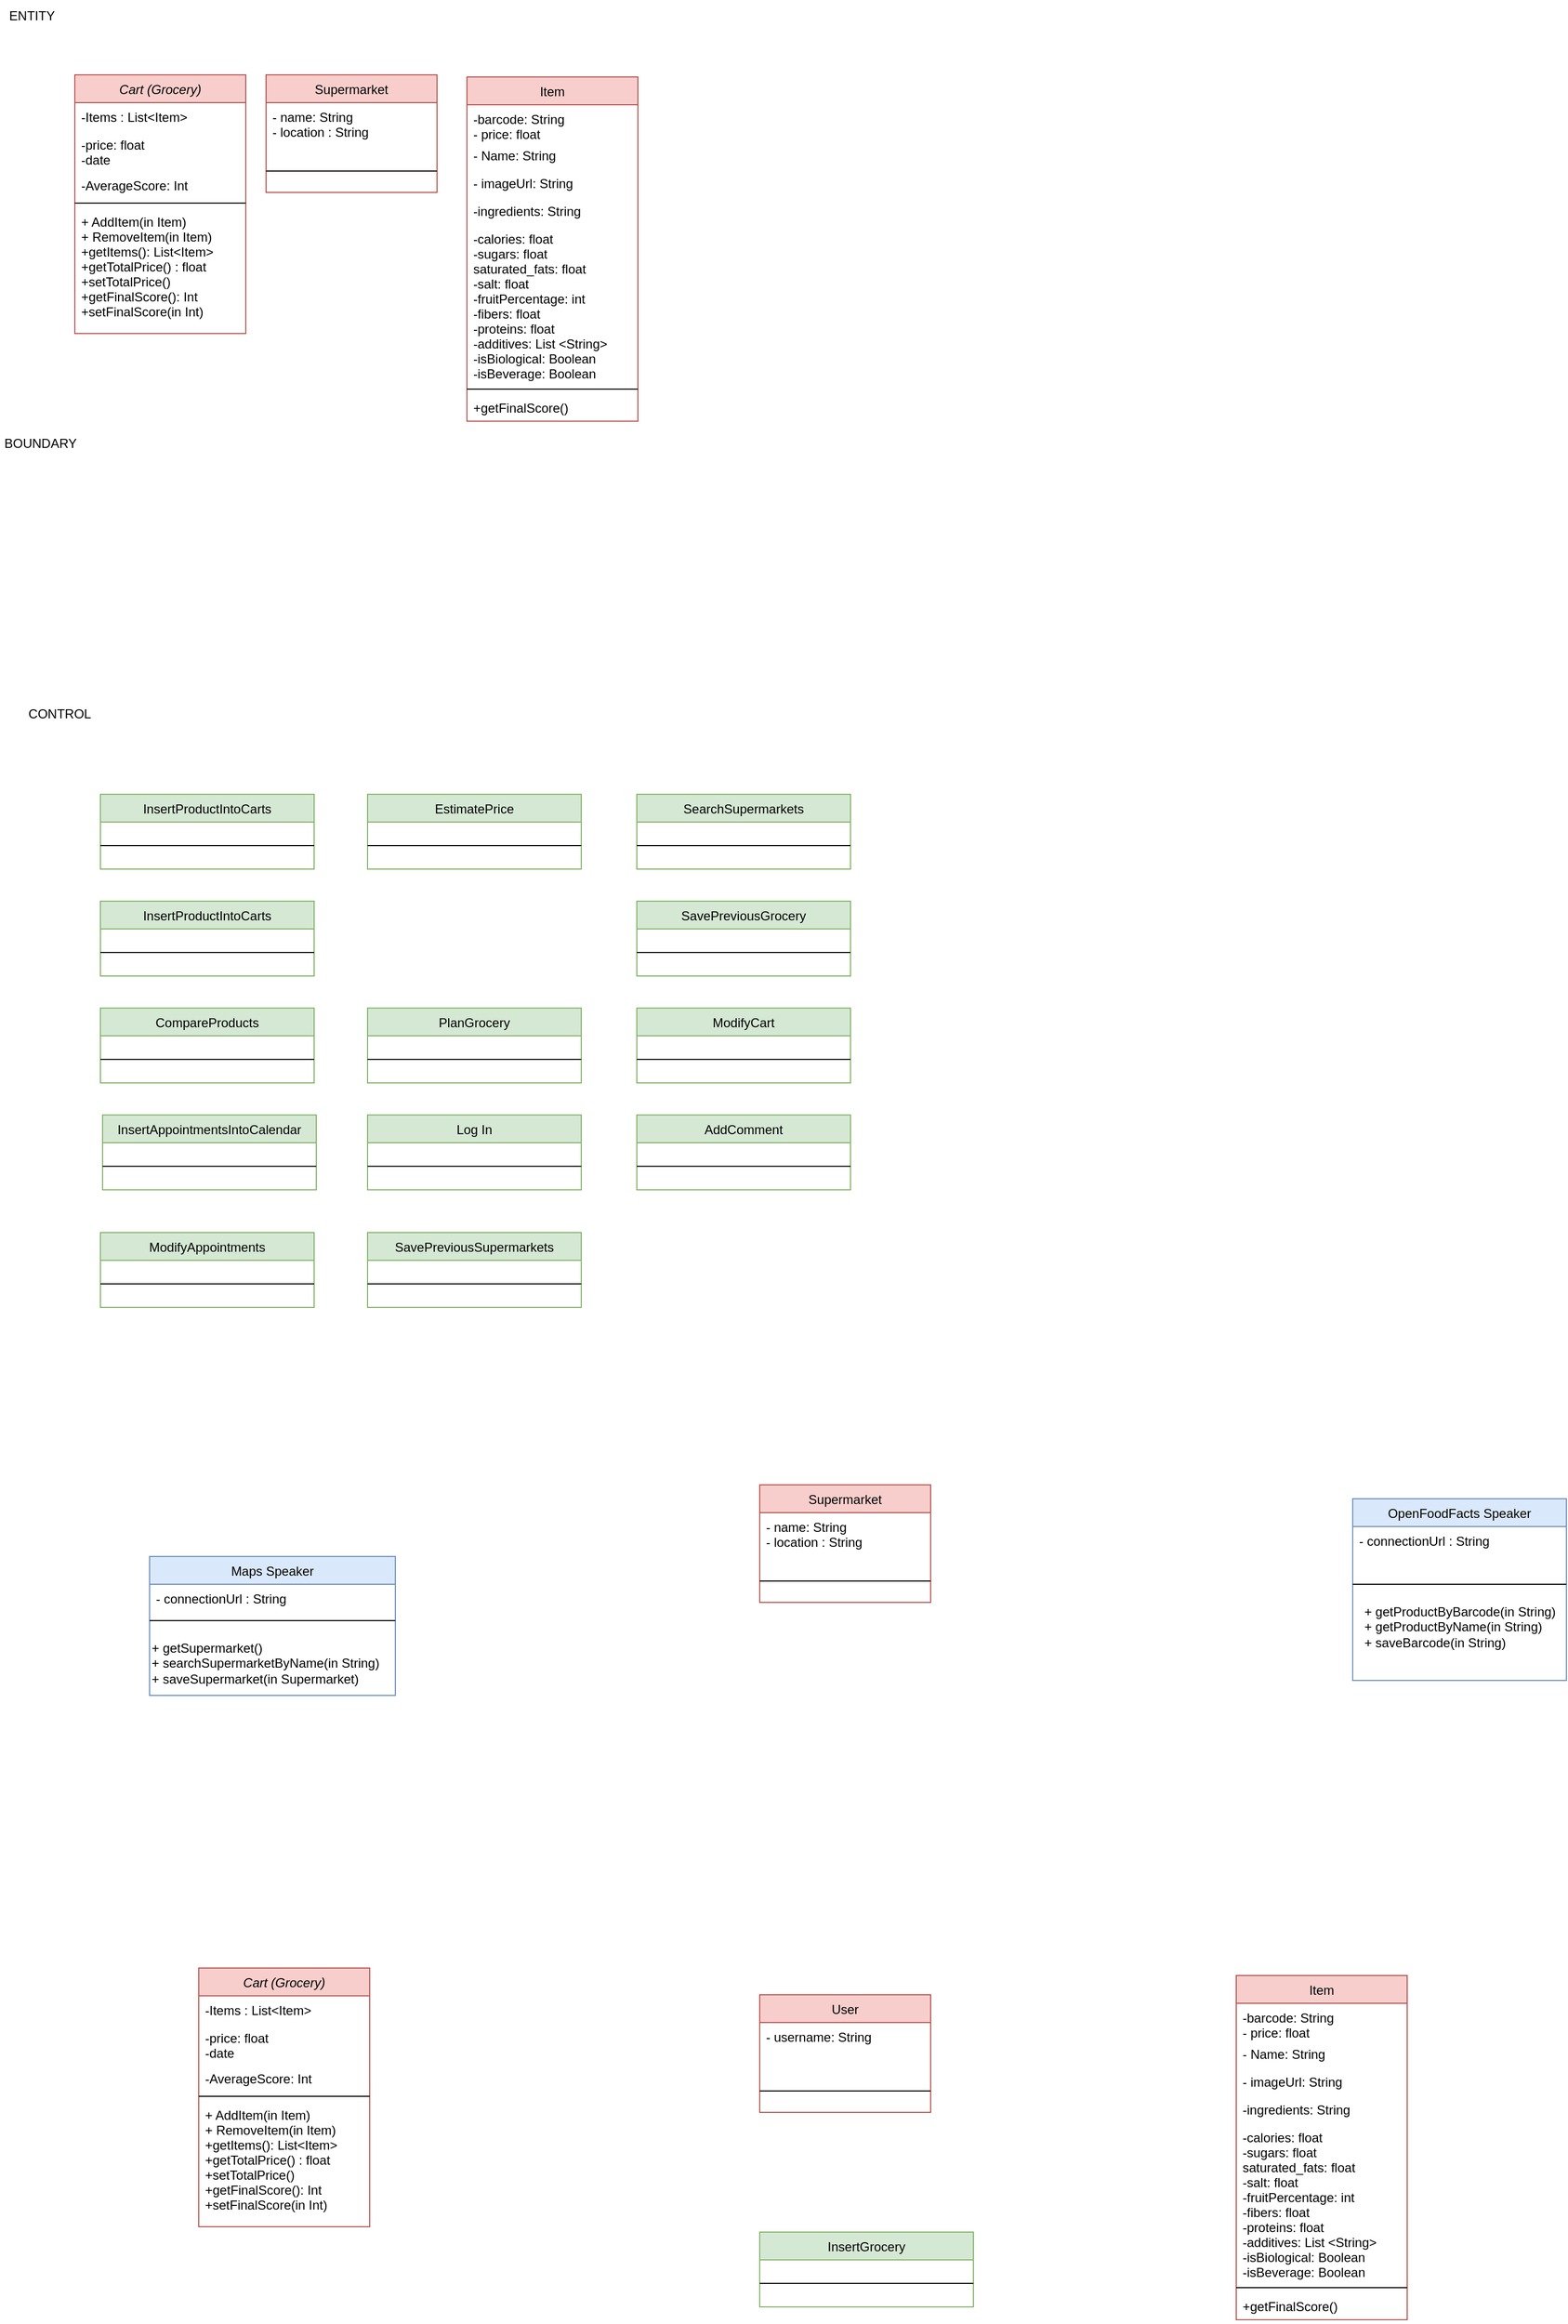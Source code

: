 <mxfile version="20.8.4" type="device"><diagram id="C5RBs43oDa-KdzZeNtuy" name="Page-1"><mxGraphModel dx="1270" dy="830" grid="0" gridSize="10" guides="1" tooltips="1" connect="1" arrows="1" fold="1" page="1" pageScale="1" pageWidth="827" pageHeight="1169" math="0" shadow="0"><root><mxCell id="WIyWlLk6GJQsqaUBKTNV-0"/><mxCell id="WIyWlLk6GJQsqaUBKTNV-1" parent="WIyWlLk6GJQsqaUBKTNV-0"/><mxCell id="zkfFHV4jXpPFQw0GAbJ--0" value="Cart (Grocery)" style="swimlane;fontStyle=2;align=center;verticalAlign=top;childLayout=stackLayout;horizontal=1;startSize=26;horizontalStack=0;resizeParent=1;resizeLast=0;collapsible=1;marginBottom=0;rounded=0;shadow=0;strokeWidth=1;fillColor=#f8cecc;strokeColor=#b85450;" parent="WIyWlLk6GJQsqaUBKTNV-1" vertex="1"><mxGeometry x="80" y="80" width="160" height="242" as="geometry"><mxRectangle x="230" y="140" width="160" height="26" as="alternateBounds"/></mxGeometry></mxCell><mxCell id="zkfFHV4jXpPFQw0GAbJ--1" value="-Items : List&lt;Item&gt;" style="text;align=left;verticalAlign=top;spacingLeft=4;spacingRight=4;overflow=hidden;rotatable=0;points=[[0,0.5],[1,0.5]];portConstraint=eastwest;" parent="zkfFHV4jXpPFQw0GAbJ--0" vertex="1"><mxGeometry y="26" width="160" height="26" as="geometry"/></mxCell><mxCell id="zkfFHV4jXpPFQw0GAbJ--2" value="-price: float&#10;-date&#10;" style="text;align=left;verticalAlign=top;spacingLeft=4;spacingRight=4;overflow=hidden;rotatable=0;points=[[0,0.5],[1,0.5]];portConstraint=eastwest;rounded=0;shadow=0;html=0;" parent="zkfFHV4jXpPFQw0GAbJ--0" vertex="1"><mxGeometry y="52" width="160" height="38" as="geometry"/></mxCell><mxCell id="zkfFHV4jXpPFQw0GAbJ--3" value="-AverageScore: Int" style="text;align=left;verticalAlign=top;spacingLeft=4;spacingRight=4;overflow=hidden;rotatable=0;points=[[0,0.5],[1,0.5]];portConstraint=eastwest;rounded=0;shadow=0;html=0;" parent="zkfFHV4jXpPFQw0GAbJ--0" vertex="1"><mxGeometry y="90" width="160" height="26" as="geometry"/></mxCell><mxCell id="zkfFHV4jXpPFQw0GAbJ--4" value="" style="line;html=1;strokeWidth=1;align=left;verticalAlign=middle;spacingTop=-1;spacingLeft=3;spacingRight=3;rotatable=0;labelPosition=right;points=[];portConstraint=eastwest;" parent="zkfFHV4jXpPFQw0GAbJ--0" vertex="1"><mxGeometry y="116" width="160" height="8" as="geometry"/></mxCell><mxCell id="zkfFHV4jXpPFQw0GAbJ--5" value="+ AddItem(in Item)&#10;+ RemoveItem(in Item)&#10;+getItems(): List&lt;Item&gt;&#10;+getTotalPrice() : float&#10;+setTotalPrice()&#10;+getFinalScore(): Int&#10;+setFinalScore(in Int)&#10;" style="text;align=left;verticalAlign=top;spacingLeft=4;spacingRight=4;overflow=hidden;rotatable=0;points=[[0,0.5],[1,0.5]];portConstraint=eastwest;" parent="zkfFHV4jXpPFQw0GAbJ--0" vertex="1"><mxGeometry y="124" width="160" height="118" as="geometry"/></mxCell><mxCell id="zkfFHV4jXpPFQw0GAbJ--13" value="Supermarket" style="swimlane;fontStyle=0;align=center;verticalAlign=top;childLayout=stackLayout;horizontal=1;startSize=26;horizontalStack=0;resizeParent=1;resizeLast=0;collapsible=1;marginBottom=0;rounded=0;shadow=0;strokeWidth=1;fillColor=#f8cecc;strokeColor=#b85450;" parent="WIyWlLk6GJQsqaUBKTNV-1" vertex="1"><mxGeometry x="259" y="80" width="160" height="110" as="geometry"><mxRectangle x="340" y="380" width="170" height="26" as="alternateBounds"/></mxGeometry></mxCell><mxCell id="zkfFHV4jXpPFQw0GAbJ--14" value="- name: String&#10;- location : String&#10;" style="text;align=left;verticalAlign=top;spacingLeft=4;spacingRight=4;overflow=hidden;rotatable=0;points=[[0,0.5],[1,0.5]];portConstraint=eastwest;" parent="zkfFHV4jXpPFQw0GAbJ--13" vertex="1"><mxGeometry y="26" width="160" height="44" as="geometry"/></mxCell><mxCell id="zkfFHV4jXpPFQw0GAbJ--15" value="" style="line;html=1;strokeWidth=1;align=left;verticalAlign=middle;spacingTop=-1;spacingLeft=3;spacingRight=3;rotatable=0;labelPosition=right;points=[];portConstraint=eastwest;" parent="zkfFHV4jXpPFQw0GAbJ--13" vertex="1"><mxGeometry y="70" width="160" height="40" as="geometry"/></mxCell><mxCell id="zkfFHV4jXpPFQw0GAbJ--17" value="Item" style="swimlane;fontStyle=0;align=center;verticalAlign=top;childLayout=stackLayout;horizontal=1;startSize=26;horizontalStack=0;resizeParent=1;resizeLast=0;collapsible=1;marginBottom=0;rounded=0;shadow=0;strokeWidth=1;fillColor=#f8cecc;strokeColor=#b85450;" parent="WIyWlLk6GJQsqaUBKTNV-1" vertex="1"><mxGeometry x="447" y="82" width="160" height="322" as="geometry"><mxRectangle x="550" y="140" width="160" height="26" as="alternateBounds"/></mxGeometry></mxCell><mxCell id="zkfFHV4jXpPFQw0GAbJ--18" value="-barcode: String&#10;- price: float&#10;" style="text;align=left;verticalAlign=top;spacingLeft=4;spacingRight=4;overflow=hidden;rotatable=0;points=[[0,0.5],[1,0.5]];portConstraint=eastwest;" parent="zkfFHV4jXpPFQw0GAbJ--17" vertex="1"><mxGeometry y="26" width="160" height="34" as="geometry"/></mxCell><mxCell id="zkfFHV4jXpPFQw0GAbJ--19" value="- Name: String" style="text;align=left;verticalAlign=top;spacingLeft=4;spacingRight=4;overflow=hidden;rotatable=0;points=[[0,0.5],[1,0.5]];portConstraint=eastwest;rounded=0;shadow=0;html=0;" parent="zkfFHV4jXpPFQw0GAbJ--17" vertex="1"><mxGeometry y="60" width="160" height="26" as="geometry"/></mxCell><mxCell id="zkfFHV4jXpPFQw0GAbJ--20" value="- imageUrl: String" style="text;align=left;verticalAlign=top;spacingLeft=4;spacingRight=4;overflow=hidden;rotatable=0;points=[[0,0.5],[1,0.5]];portConstraint=eastwest;rounded=0;shadow=0;html=0;" parent="zkfFHV4jXpPFQw0GAbJ--17" vertex="1"><mxGeometry y="86" width="160" height="26" as="geometry"/></mxCell><mxCell id="zkfFHV4jXpPFQw0GAbJ--21" value="-ingredients: String" style="text;align=left;verticalAlign=top;spacingLeft=4;spacingRight=4;overflow=hidden;rotatable=0;points=[[0,0.5],[1,0.5]];portConstraint=eastwest;rounded=0;shadow=0;html=0;" parent="zkfFHV4jXpPFQw0GAbJ--17" vertex="1"><mxGeometry y="112" width="160" height="26" as="geometry"/></mxCell><mxCell id="zkfFHV4jXpPFQw0GAbJ--22" value="-calories: float&#10;-sugars: float&#10;saturated_fats: float&#10;-salt: float&#10;-fruitPercentage: int&#10;-fibers: float&#10;-proteins: float&#10;-additives: List &lt;String&gt;&#10;-isBiological: Boolean&#10;-isBeverage: Boolean" style="text;align=left;verticalAlign=top;spacingLeft=4;spacingRight=4;overflow=hidden;rotatable=0;points=[[0,0.5],[1,0.5]];portConstraint=eastwest;rounded=0;shadow=0;html=0;" parent="zkfFHV4jXpPFQw0GAbJ--17" vertex="1"><mxGeometry y="138" width="160" height="150" as="geometry"/></mxCell><mxCell id="zkfFHV4jXpPFQw0GAbJ--23" value="" style="line;html=1;strokeWidth=1;align=left;verticalAlign=middle;spacingTop=-1;spacingLeft=3;spacingRight=3;rotatable=0;labelPosition=right;points=[];portConstraint=eastwest;" parent="zkfFHV4jXpPFQw0GAbJ--17" vertex="1"><mxGeometry y="288" width="160" height="8" as="geometry"/></mxCell><mxCell id="zkfFHV4jXpPFQw0GAbJ--24" value="+getFinalScore()" style="text;align=left;verticalAlign=top;spacingLeft=4;spacingRight=4;overflow=hidden;rotatable=0;points=[[0,0.5],[1,0.5]];portConstraint=eastwest;" parent="zkfFHV4jXpPFQw0GAbJ--17" vertex="1"><mxGeometry y="296" width="160" height="26" as="geometry"/></mxCell><mxCell id="d1Z1Us0O9dS-oGFVkK1Q-2" value="ENTITY" style="text;html=1;strokeColor=none;fillColor=none;align=center;verticalAlign=middle;whiteSpace=wrap;rounded=0;" parent="WIyWlLk6GJQsqaUBKTNV-1" vertex="1"><mxGeometry x="10" y="10" width="60" height="30" as="geometry"/></mxCell><mxCell id="d1Z1Us0O9dS-oGFVkK1Q-4" value="OpenFoodFacts Speaker" style="swimlane;fontStyle=0;align=center;verticalAlign=top;childLayout=stackLayout;horizontal=1;startSize=26;horizontalStack=0;resizeParent=1;resizeLast=0;collapsible=1;marginBottom=0;rounded=0;shadow=0;strokeWidth=1;fillColor=#dae8fc;strokeColor=#6c8ebf;" parent="WIyWlLk6GJQsqaUBKTNV-1" vertex="1"><mxGeometry x="1276" y="1412" width="200" height="170" as="geometry"><mxRectangle x="340" y="380" width="170" height="26" as="alternateBounds"/></mxGeometry></mxCell><mxCell id="d1Z1Us0O9dS-oGFVkK1Q-5" value="- connectionUrl : String&#10;" style="text;align=left;verticalAlign=top;spacingLeft=4;spacingRight=4;overflow=hidden;rotatable=0;points=[[0,0.5],[1,0.5]];portConstraint=eastwest;" parent="d1Z1Us0O9dS-oGFVkK1Q-4" vertex="1"><mxGeometry y="26" width="200" height="44" as="geometry"/></mxCell><mxCell id="d1Z1Us0O9dS-oGFVkK1Q-6" value="" style="line;html=1;strokeWidth=1;align=left;verticalAlign=middle;spacingTop=-1;spacingLeft=3;spacingRight=3;rotatable=0;labelPosition=right;points=[];portConstraint=eastwest;" parent="d1Z1Us0O9dS-oGFVkK1Q-4" vertex="1"><mxGeometry y="70" width="200" height="20" as="geometry"/></mxCell><mxCell id="d1Z1Us0O9dS-oGFVkK1Q-8" value="&lt;div style=&quot;text-align: left;&quot;&gt;&lt;span style=&quot;background-color: initial;&quot;&gt;+ getProductByBarcode(in String)&lt;/span&gt;&lt;/div&gt;&lt;div style=&quot;text-align: left;&quot;&gt;&lt;span style=&quot;background-color: initial;&quot;&gt;+ getProductByName(in String)&lt;/span&gt;&lt;/div&gt;&lt;div style=&quot;text-align: left;&quot;&gt;&lt;span style=&quot;background-color: initial;&quot;&gt;+ saveBarcode(in String)&lt;/span&gt;&lt;/div&gt;" style="text;html=1;align=center;verticalAlign=middle;resizable=0;points=[];autosize=1;strokeColor=none;fillColor=none;" parent="d1Z1Us0O9dS-oGFVkK1Q-4" vertex="1"><mxGeometry y="90" width="200" height="60" as="geometry"/></mxCell><mxCell id="d1Z1Us0O9dS-oGFVkK1Q-7" value="BOUNDARY" style="text;html=1;strokeColor=none;fillColor=none;align=center;verticalAlign=middle;whiteSpace=wrap;rounded=0;" parent="WIyWlLk6GJQsqaUBKTNV-1" vertex="1"><mxGeometry x="18" y="410" width="60" height="30" as="geometry"/></mxCell><mxCell id="d1Z1Us0O9dS-oGFVkK1Q-9" value="Maps Speaker" style="swimlane;fontStyle=0;align=center;verticalAlign=top;childLayout=stackLayout;horizontal=1;startSize=26;horizontalStack=0;resizeParent=1;resizeLast=0;collapsible=1;marginBottom=0;rounded=0;shadow=0;strokeWidth=1;fillColor=#dae8fc;strokeColor=#6c8ebf;" parent="WIyWlLk6GJQsqaUBKTNV-1" vertex="1"><mxGeometry x="150" y="1466" width="230" height="130" as="geometry"><mxRectangle x="340" y="380" width="170" height="26" as="alternateBounds"/></mxGeometry></mxCell><mxCell id="d1Z1Us0O9dS-oGFVkK1Q-10" value="- connectionUrl : String&#10;" style="text;align=left;verticalAlign=top;spacingLeft=4;spacingRight=4;overflow=hidden;rotatable=0;points=[[0,0.5],[1,0.5]];portConstraint=eastwest;" parent="d1Z1Us0O9dS-oGFVkK1Q-9" vertex="1"><mxGeometry y="26" width="230" height="24" as="geometry"/></mxCell><mxCell id="d1Z1Us0O9dS-oGFVkK1Q-11" value="" style="line;html=1;strokeWidth=1;align=left;verticalAlign=middle;spacingTop=-1;spacingLeft=3;spacingRight=3;rotatable=0;labelPosition=right;points=[];portConstraint=eastwest;" parent="d1Z1Us0O9dS-oGFVkK1Q-9" vertex="1"><mxGeometry y="50" width="230" height="20" as="geometry"/></mxCell><mxCell id="d1Z1Us0O9dS-oGFVkK1Q-12" value="&lt;div style=&quot;&quot;&gt;&lt;span style=&quot;background-color: initial;&quot;&gt;+ getSupermarket()&lt;/span&gt;&lt;/div&gt;&lt;div style=&quot;&quot;&gt;&lt;span style=&quot;background-color: initial;&quot;&gt;+ searchSupermarketByName(in String)&lt;/span&gt;&lt;/div&gt;&lt;div style=&quot;&quot;&gt;&lt;span style=&quot;background-color: initial;&quot;&gt;+ saveSupermarket(in Supermarket)&lt;/span&gt;&lt;/div&gt;" style="text;html=1;align=left;verticalAlign=middle;resizable=0;points=[];autosize=1;strokeColor=none;fillColor=none;" parent="d1Z1Us0O9dS-oGFVkK1Q-9" vertex="1"><mxGeometry y="70" width="230" height="60" as="geometry"/></mxCell><mxCell id="d1Z1Us0O9dS-oGFVkK1Q-13" value="InsertProductIntoCarts" style="swimlane;fontStyle=0;align=center;verticalAlign=top;childLayout=stackLayout;horizontal=1;startSize=26;horizontalStack=0;resizeParent=1;resizeLast=0;collapsible=1;marginBottom=0;rounded=0;shadow=0;strokeWidth=1;fillColor=#d5e8d4;strokeColor=#82b366;" parent="WIyWlLk6GJQsqaUBKTNV-1" vertex="1"><mxGeometry x="104" y="753" width="200" height="70" as="geometry"><mxRectangle x="340" y="380" width="170" height="26" as="alternateBounds"/></mxGeometry></mxCell><mxCell id="d1Z1Us0O9dS-oGFVkK1Q-15" value="" style="line;html=1;strokeWidth=1;align=left;verticalAlign=middle;spacingTop=-1;spacingLeft=3;spacingRight=3;rotatable=0;labelPosition=right;points=[];portConstraint=eastwest;" parent="d1Z1Us0O9dS-oGFVkK1Q-13" vertex="1"><mxGeometry y="26" width="200" height="44" as="geometry"/></mxCell><mxCell id="d1Z1Us0O9dS-oGFVkK1Q-17" value="CONTROL&lt;br&gt;" style="text;html=1;strokeColor=none;fillColor=none;align=center;verticalAlign=middle;whiteSpace=wrap;rounded=0;" parent="WIyWlLk6GJQsqaUBKTNV-1" vertex="1"><mxGeometry x="36" y="663" width="60" height="30" as="geometry"/></mxCell><mxCell id="d1Z1Us0O9dS-oGFVkK1Q-18" value="InsertProductIntoCarts" style="swimlane;fontStyle=0;align=center;verticalAlign=top;childLayout=stackLayout;horizontal=1;startSize=26;horizontalStack=0;resizeParent=1;resizeLast=0;collapsible=1;marginBottom=0;rounded=0;shadow=0;strokeWidth=1;fillColor=#d5e8d4;strokeColor=#82b366;" parent="WIyWlLk6GJQsqaUBKTNV-1" vertex="1"><mxGeometry x="104" y="853" width="200" height="70" as="geometry"><mxRectangle x="340" y="380" width="170" height="26" as="alternateBounds"/></mxGeometry></mxCell><mxCell id="d1Z1Us0O9dS-oGFVkK1Q-19" value="" style="line;html=1;strokeWidth=1;align=left;verticalAlign=middle;spacingTop=-1;spacingLeft=3;spacingRight=3;rotatable=0;labelPosition=right;points=[];portConstraint=eastwest;" parent="d1Z1Us0O9dS-oGFVkK1Q-18" vertex="1"><mxGeometry y="26" width="200" height="44" as="geometry"/></mxCell><mxCell id="d1Z1Us0O9dS-oGFVkK1Q-20" value="CompareProducts" style="swimlane;fontStyle=0;align=center;verticalAlign=top;childLayout=stackLayout;horizontal=1;startSize=26;horizontalStack=0;resizeParent=1;resizeLast=0;collapsible=1;marginBottom=0;rounded=0;shadow=0;strokeWidth=1;fillColor=#d5e8d4;strokeColor=#82b366;" parent="WIyWlLk6GJQsqaUBKTNV-1" vertex="1"><mxGeometry x="104" y="953" width="200" height="70" as="geometry"><mxRectangle x="340" y="380" width="170" height="26" as="alternateBounds"/></mxGeometry></mxCell><mxCell id="d1Z1Us0O9dS-oGFVkK1Q-21" value="" style="line;html=1;strokeWidth=1;align=left;verticalAlign=middle;spacingTop=-1;spacingLeft=3;spacingRight=3;rotatable=0;labelPosition=right;points=[];portConstraint=eastwest;" parent="d1Z1Us0O9dS-oGFVkK1Q-20" vertex="1"><mxGeometry y="26" width="200" height="44" as="geometry"/></mxCell><mxCell id="d1Z1Us0O9dS-oGFVkK1Q-22" value="EstimatePrice" style="swimlane;fontStyle=0;align=center;verticalAlign=top;childLayout=stackLayout;horizontal=1;startSize=26;horizontalStack=0;resizeParent=1;resizeLast=0;collapsible=1;marginBottom=0;rounded=0;shadow=0;strokeWidth=1;fillColor=#d5e8d4;strokeColor=#82b366;" parent="WIyWlLk6GJQsqaUBKTNV-1" vertex="1"><mxGeometry x="354" y="753" width="200" height="70" as="geometry"><mxRectangle x="340" y="380" width="170" height="26" as="alternateBounds"/></mxGeometry></mxCell><mxCell id="d1Z1Us0O9dS-oGFVkK1Q-23" value="" style="line;html=1;strokeWidth=1;align=left;verticalAlign=middle;spacingTop=-1;spacingLeft=3;spacingRight=3;rotatable=0;labelPosition=right;points=[];portConstraint=eastwest;" parent="d1Z1Us0O9dS-oGFVkK1Q-22" vertex="1"><mxGeometry y="26" width="200" height="44" as="geometry"/></mxCell><mxCell id="d1Z1Us0O9dS-oGFVkK1Q-24" value="InsertGrocery" style="swimlane;fontStyle=0;align=center;verticalAlign=top;childLayout=stackLayout;horizontal=1;startSize=26;horizontalStack=0;resizeParent=1;resizeLast=0;collapsible=1;marginBottom=0;rounded=0;shadow=0;strokeWidth=1;fillColor=#d5e8d4;strokeColor=#82b366;" parent="WIyWlLk6GJQsqaUBKTNV-1" vertex="1"><mxGeometry x="721" y="2098" width="200" height="70" as="geometry"><mxRectangle x="340" y="380" width="170" height="26" as="alternateBounds"/></mxGeometry></mxCell><mxCell id="d1Z1Us0O9dS-oGFVkK1Q-25" value="" style="line;html=1;strokeWidth=1;align=left;verticalAlign=middle;spacingTop=-1;spacingLeft=3;spacingRight=3;rotatable=0;labelPosition=right;points=[];portConstraint=eastwest;" parent="d1Z1Us0O9dS-oGFVkK1Q-24" vertex="1"><mxGeometry y="26" width="200" height="44" as="geometry"/></mxCell><mxCell id="d1Z1Us0O9dS-oGFVkK1Q-26" value="PlanGrocery" style="swimlane;fontStyle=0;align=center;verticalAlign=top;childLayout=stackLayout;horizontal=1;startSize=26;horizontalStack=0;resizeParent=1;resizeLast=0;collapsible=1;marginBottom=0;rounded=0;shadow=0;strokeWidth=1;fillColor=#d5e8d4;strokeColor=#82b366;" parent="WIyWlLk6GJQsqaUBKTNV-1" vertex="1"><mxGeometry x="354" y="953" width="200" height="70" as="geometry"><mxRectangle x="340" y="380" width="170" height="26" as="alternateBounds"/></mxGeometry></mxCell><mxCell id="d1Z1Us0O9dS-oGFVkK1Q-27" value="" style="line;html=1;strokeWidth=1;align=left;verticalAlign=middle;spacingTop=-1;spacingLeft=3;spacingRight=3;rotatable=0;labelPosition=right;points=[];portConstraint=eastwest;" parent="d1Z1Us0O9dS-oGFVkK1Q-26" vertex="1"><mxGeometry y="26" width="200" height="44" as="geometry"/></mxCell><mxCell id="d1Z1Us0O9dS-oGFVkK1Q-28" value="SearchSupermarkets" style="swimlane;fontStyle=0;align=center;verticalAlign=top;childLayout=stackLayout;horizontal=1;startSize=26;horizontalStack=0;resizeParent=1;resizeLast=0;collapsible=1;marginBottom=0;rounded=0;shadow=0;strokeWidth=1;fillColor=#d5e8d4;strokeColor=#82b366;" parent="WIyWlLk6GJQsqaUBKTNV-1" vertex="1"><mxGeometry x="606" y="753" width="200" height="70" as="geometry"><mxRectangle x="340" y="380" width="170" height="26" as="alternateBounds"/></mxGeometry></mxCell><mxCell id="d1Z1Us0O9dS-oGFVkK1Q-29" value="" style="line;html=1;strokeWidth=1;align=left;verticalAlign=middle;spacingTop=-1;spacingLeft=3;spacingRight=3;rotatable=0;labelPosition=right;points=[];portConstraint=eastwest;" parent="d1Z1Us0O9dS-oGFVkK1Q-28" vertex="1"><mxGeometry y="26" width="200" height="44" as="geometry"/></mxCell><mxCell id="d1Z1Us0O9dS-oGFVkK1Q-30" value="SavePreviousGrocery" style="swimlane;fontStyle=0;align=center;verticalAlign=top;childLayout=stackLayout;horizontal=1;startSize=26;horizontalStack=0;resizeParent=1;resizeLast=0;collapsible=1;marginBottom=0;rounded=0;shadow=0;strokeWidth=1;fillColor=#d5e8d4;strokeColor=#82b366;" parent="WIyWlLk6GJQsqaUBKTNV-1" vertex="1"><mxGeometry x="606" y="853" width="200" height="70" as="geometry"><mxRectangle x="340" y="380" width="170" height="26" as="alternateBounds"/></mxGeometry></mxCell><mxCell id="d1Z1Us0O9dS-oGFVkK1Q-31" value="" style="line;html=1;strokeWidth=1;align=left;verticalAlign=middle;spacingTop=-1;spacingLeft=3;spacingRight=3;rotatable=0;labelPosition=right;points=[];portConstraint=eastwest;" parent="d1Z1Us0O9dS-oGFVkK1Q-30" vertex="1"><mxGeometry y="26" width="200" height="44" as="geometry"/></mxCell><mxCell id="d1Z1Us0O9dS-oGFVkK1Q-32" value="ModifyCart" style="swimlane;fontStyle=0;align=center;verticalAlign=top;childLayout=stackLayout;horizontal=1;startSize=26;horizontalStack=0;resizeParent=1;resizeLast=0;collapsible=1;marginBottom=0;rounded=0;shadow=0;strokeWidth=1;fillColor=#d5e8d4;strokeColor=#82b366;" parent="WIyWlLk6GJQsqaUBKTNV-1" vertex="1"><mxGeometry x="606" y="953" width="200" height="70" as="geometry"><mxRectangle x="340" y="380" width="170" height="26" as="alternateBounds"/></mxGeometry></mxCell><mxCell id="d1Z1Us0O9dS-oGFVkK1Q-33" value="" style="line;html=1;strokeWidth=1;align=left;verticalAlign=middle;spacingTop=-1;spacingLeft=3;spacingRight=3;rotatable=0;labelPosition=right;points=[];portConstraint=eastwest;" parent="d1Z1Us0O9dS-oGFVkK1Q-32" vertex="1"><mxGeometry y="26" width="200" height="44" as="geometry"/></mxCell><mxCell id="d1Z1Us0O9dS-oGFVkK1Q-34" value="InsertAppointmentsIntoCalendar" style="swimlane;fontStyle=0;align=center;verticalAlign=top;childLayout=stackLayout;horizontal=1;startSize=26;horizontalStack=0;resizeParent=1;resizeLast=0;collapsible=1;marginBottom=0;rounded=0;shadow=0;strokeWidth=1;fillColor=#d5e8d4;strokeColor=#82b366;" parent="WIyWlLk6GJQsqaUBKTNV-1" vertex="1"><mxGeometry x="106" y="1053" width="200" height="70" as="geometry"><mxRectangle x="340" y="380" width="170" height="26" as="alternateBounds"/></mxGeometry></mxCell><mxCell id="d1Z1Us0O9dS-oGFVkK1Q-35" value="" style="line;html=1;strokeWidth=1;align=left;verticalAlign=middle;spacingTop=-1;spacingLeft=3;spacingRight=3;rotatable=0;labelPosition=right;points=[];portConstraint=eastwest;" parent="d1Z1Us0O9dS-oGFVkK1Q-34" vertex="1"><mxGeometry y="26" width="200" height="44" as="geometry"/></mxCell><mxCell id="d1Z1Us0O9dS-oGFVkK1Q-36" value="Log In" style="swimlane;fontStyle=0;align=center;verticalAlign=top;childLayout=stackLayout;horizontal=1;startSize=26;horizontalStack=0;resizeParent=1;resizeLast=0;collapsible=1;marginBottom=0;rounded=0;shadow=0;strokeWidth=1;fillColor=#d5e8d4;strokeColor=#82b366;" parent="WIyWlLk6GJQsqaUBKTNV-1" vertex="1"><mxGeometry x="354" y="1053" width="200" height="70" as="geometry"><mxRectangle x="340" y="380" width="170" height="26" as="alternateBounds"/></mxGeometry></mxCell><mxCell id="d1Z1Us0O9dS-oGFVkK1Q-37" value="" style="line;html=1;strokeWidth=1;align=left;verticalAlign=middle;spacingTop=-1;spacingLeft=3;spacingRight=3;rotatable=0;labelPosition=right;points=[];portConstraint=eastwest;" parent="d1Z1Us0O9dS-oGFVkK1Q-36" vertex="1"><mxGeometry y="26" width="200" height="44" as="geometry"/></mxCell><mxCell id="d1Z1Us0O9dS-oGFVkK1Q-38" value="AddComment" style="swimlane;fontStyle=0;align=center;verticalAlign=top;childLayout=stackLayout;horizontal=1;startSize=26;horizontalStack=0;resizeParent=1;resizeLast=0;collapsible=1;marginBottom=0;rounded=0;shadow=0;strokeWidth=1;fillColor=#d5e8d4;strokeColor=#82b366;" parent="WIyWlLk6GJQsqaUBKTNV-1" vertex="1"><mxGeometry x="606" y="1053" width="200" height="70" as="geometry"><mxRectangle x="340" y="380" width="170" height="26" as="alternateBounds"/></mxGeometry></mxCell><mxCell id="d1Z1Us0O9dS-oGFVkK1Q-39" value="" style="line;html=1;strokeWidth=1;align=left;verticalAlign=middle;spacingTop=-1;spacingLeft=3;spacingRight=3;rotatable=0;labelPosition=right;points=[];portConstraint=eastwest;" parent="d1Z1Us0O9dS-oGFVkK1Q-38" vertex="1"><mxGeometry y="26" width="200" height="44" as="geometry"/></mxCell><mxCell id="d1Z1Us0O9dS-oGFVkK1Q-40" value="ModifyAppointments" style="swimlane;fontStyle=0;align=center;verticalAlign=top;childLayout=stackLayout;horizontal=1;startSize=26;horizontalStack=0;resizeParent=1;resizeLast=0;collapsible=1;marginBottom=0;rounded=0;shadow=0;strokeWidth=1;fillColor=#d5e8d4;strokeColor=#82b366;" parent="WIyWlLk6GJQsqaUBKTNV-1" vertex="1"><mxGeometry x="104" y="1163" width="200" height="70" as="geometry"><mxRectangle x="340" y="380" width="170" height="26" as="alternateBounds"/></mxGeometry></mxCell><mxCell id="d1Z1Us0O9dS-oGFVkK1Q-41" value="" style="line;html=1;strokeWidth=1;align=left;verticalAlign=middle;spacingTop=-1;spacingLeft=3;spacingRight=3;rotatable=0;labelPosition=right;points=[];portConstraint=eastwest;" parent="d1Z1Us0O9dS-oGFVkK1Q-40" vertex="1"><mxGeometry y="26" width="200" height="44" as="geometry"/></mxCell><mxCell id="d1Z1Us0O9dS-oGFVkK1Q-42" value="SavePreviousSupermarkets" style="swimlane;fontStyle=0;align=center;verticalAlign=top;childLayout=stackLayout;horizontal=1;startSize=26;horizontalStack=0;resizeParent=1;resizeLast=0;collapsible=1;marginBottom=0;rounded=0;shadow=0;strokeWidth=1;fillColor=#d5e8d4;strokeColor=#82b366;" parent="WIyWlLk6GJQsqaUBKTNV-1" vertex="1"><mxGeometry x="354" y="1163" width="200" height="70" as="geometry"><mxRectangle x="340" y="380" width="170" height="26" as="alternateBounds"/></mxGeometry></mxCell><mxCell id="d1Z1Us0O9dS-oGFVkK1Q-43" value="" style="line;html=1;strokeWidth=1;align=left;verticalAlign=middle;spacingTop=-1;spacingLeft=3;spacingRight=3;rotatable=0;labelPosition=right;points=[];portConstraint=eastwest;" parent="d1Z1Us0O9dS-oGFVkK1Q-42" vertex="1"><mxGeometry y="26" width="200" height="44" as="geometry"/></mxCell><mxCell id="0USpF_k2uygxtq0a-L_X-0" value="Cart (Grocery)" style="swimlane;fontStyle=2;align=center;verticalAlign=top;childLayout=stackLayout;horizontal=1;startSize=26;horizontalStack=0;resizeParent=1;resizeLast=0;collapsible=1;marginBottom=0;rounded=0;shadow=0;strokeWidth=1;fillColor=#f8cecc;strokeColor=#b85450;" parent="WIyWlLk6GJQsqaUBKTNV-1" vertex="1"><mxGeometry x="196" y="1851" width="160" height="242" as="geometry"><mxRectangle x="230" y="140" width="160" height="26" as="alternateBounds"/></mxGeometry></mxCell><mxCell id="0USpF_k2uygxtq0a-L_X-1" value="-Items : List&lt;Item&gt;" style="text;align=left;verticalAlign=top;spacingLeft=4;spacingRight=4;overflow=hidden;rotatable=0;points=[[0,0.5],[1,0.5]];portConstraint=eastwest;" parent="0USpF_k2uygxtq0a-L_X-0" vertex="1"><mxGeometry y="26" width="160" height="26" as="geometry"/></mxCell><mxCell id="0USpF_k2uygxtq0a-L_X-2" value="-price: float&#10;-date&#10;" style="text;align=left;verticalAlign=top;spacingLeft=4;spacingRight=4;overflow=hidden;rotatable=0;points=[[0,0.5],[1,0.5]];portConstraint=eastwest;rounded=0;shadow=0;html=0;" parent="0USpF_k2uygxtq0a-L_X-0" vertex="1"><mxGeometry y="52" width="160" height="38" as="geometry"/></mxCell><mxCell id="0USpF_k2uygxtq0a-L_X-3" value="-AverageScore: Int" style="text;align=left;verticalAlign=top;spacingLeft=4;spacingRight=4;overflow=hidden;rotatable=0;points=[[0,0.5],[1,0.5]];portConstraint=eastwest;rounded=0;shadow=0;html=0;" parent="0USpF_k2uygxtq0a-L_X-0" vertex="1"><mxGeometry y="90" width="160" height="26" as="geometry"/></mxCell><mxCell id="0USpF_k2uygxtq0a-L_X-4" value="" style="line;html=1;strokeWidth=1;align=left;verticalAlign=middle;spacingTop=-1;spacingLeft=3;spacingRight=3;rotatable=0;labelPosition=right;points=[];portConstraint=eastwest;" parent="0USpF_k2uygxtq0a-L_X-0" vertex="1"><mxGeometry y="116" width="160" height="8" as="geometry"/></mxCell><mxCell id="0USpF_k2uygxtq0a-L_X-5" value="+ AddItem(in Item)&#10;+ RemoveItem(in Item)&#10;+getItems(): List&lt;Item&gt;&#10;+getTotalPrice() : float&#10;+setTotalPrice()&#10;+getFinalScore(): Int&#10;+setFinalScore(in Int)&#10;" style="text;align=left;verticalAlign=top;spacingLeft=4;spacingRight=4;overflow=hidden;rotatable=0;points=[[0,0.5],[1,0.5]];portConstraint=eastwest;" parent="0USpF_k2uygxtq0a-L_X-0" vertex="1"><mxGeometry y="124" width="160" height="118" as="geometry"/></mxCell><mxCell id="0USpF_k2uygxtq0a-L_X-6" value="Supermarket" style="swimlane;fontStyle=0;align=center;verticalAlign=top;childLayout=stackLayout;horizontal=1;startSize=26;horizontalStack=0;resizeParent=1;resizeLast=0;collapsible=1;marginBottom=0;rounded=0;shadow=0;strokeWidth=1;fillColor=#f8cecc;strokeColor=#b85450;" parent="WIyWlLk6GJQsqaUBKTNV-1" vertex="1"><mxGeometry x="721" y="1399" width="160" height="110" as="geometry"><mxRectangle x="340" y="380" width="170" height="26" as="alternateBounds"/></mxGeometry></mxCell><mxCell id="0USpF_k2uygxtq0a-L_X-7" value="- name: String&#10;- location : String&#10;" style="text;align=left;verticalAlign=top;spacingLeft=4;spacingRight=4;overflow=hidden;rotatable=0;points=[[0,0.5],[1,0.5]];portConstraint=eastwest;" parent="0USpF_k2uygxtq0a-L_X-6" vertex="1"><mxGeometry y="26" width="160" height="44" as="geometry"/></mxCell><mxCell id="0USpF_k2uygxtq0a-L_X-8" value="" style="line;html=1;strokeWidth=1;align=left;verticalAlign=middle;spacingTop=-1;spacingLeft=3;spacingRight=3;rotatable=0;labelPosition=right;points=[];portConstraint=eastwest;" parent="0USpF_k2uygxtq0a-L_X-6" vertex="1"><mxGeometry y="70" width="160" height="40" as="geometry"/></mxCell><mxCell id="0USpF_k2uygxtq0a-L_X-9" value="Item" style="swimlane;fontStyle=0;align=center;verticalAlign=top;childLayout=stackLayout;horizontal=1;startSize=26;horizontalStack=0;resizeParent=1;resizeLast=0;collapsible=1;marginBottom=0;rounded=0;shadow=0;strokeWidth=1;fillColor=#f8cecc;strokeColor=#b85450;" parent="WIyWlLk6GJQsqaUBKTNV-1" vertex="1"><mxGeometry x="1167" y="1858" width="160" height="322" as="geometry"><mxRectangle x="550" y="140" width="160" height="26" as="alternateBounds"/></mxGeometry></mxCell><mxCell id="0USpF_k2uygxtq0a-L_X-10" value="-barcode: String&#10;- price: float&#10;" style="text;align=left;verticalAlign=top;spacingLeft=4;spacingRight=4;overflow=hidden;rotatable=0;points=[[0,0.5],[1,0.5]];portConstraint=eastwest;" parent="0USpF_k2uygxtq0a-L_X-9" vertex="1"><mxGeometry y="26" width="160" height="34" as="geometry"/></mxCell><mxCell id="0USpF_k2uygxtq0a-L_X-11" value="- Name: String" style="text;align=left;verticalAlign=top;spacingLeft=4;spacingRight=4;overflow=hidden;rotatable=0;points=[[0,0.5],[1,0.5]];portConstraint=eastwest;rounded=0;shadow=0;html=0;" parent="0USpF_k2uygxtq0a-L_X-9" vertex="1"><mxGeometry y="60" width="160" height="26" as="geometry"/></mxCell><mxCell id="0USpF_k2uygxtq0a-L_X-12" value="- imageUrl: String" style="text;align=left;verticalAlign=top;spacingLeft=4;spacingRight=4;overflow=hidden;rotatable=0;points=[[0,0.5],[1,0.5]];portConstraint=eastwest;rounded=0;shadow=0;html=0;" parent="0USpF_k2uygxtq0a-L_X-9" vertex="1"><mxGeometry y="86" width="160" height="26" as="geometry"/></mxCell><mxCell id="0USpF_k2uygxtq0a-L_X-13" value="-ingredients: String" style="text;align=left;verticalAlign=top;spacingLeft=4;spacingRight=4;overflow=hidden;rotatable=0;points=[[0,0.5],[1,0.5]];portConstraint=eastwest;rounded=0;shadow=0;html=0;" parent="0USpF_k2uygxtq0a-L_X-9" vertex="1"><mxGeometry y="112" width="160" height="26" as="geometry"/></mxCell><mxCell id="0USpF_k2uygxtq0a-L_X-14" value="-calories: float&#10;-sugars: float&#10;saturated_fats: float&#10;-salt: float&#10;-fruitPercentage: int&#10;-fibers: float&#10;-proteins: float&#10;-additives: List &lt;String&gt;&#10;-isBiological: Boolean&#10;-isBeverage: Boolean" style="text;align=left;verticalAlign=top;spacingLeft=4;spacingRight=4;overflow=hidden;rotatable=0;points=[[0,0.5],[1,0.5]];portConstraint=eastwest;rounded=0;shadow=0;html=0;" parent="0USpF_k2uygxtq0a-L_X-9" vertex="1"><mxGeometry y="138" width="160" height="150" as="geometry"/></mxCell><mxCell id="0USpF_k2uygxtq0a-L_X-15" value="" style="line;html=1;strokeWidth=1;align=left;verticalAlign=middle;spacingTop=-1;spacingLeft=3;spacingRight=3;rotatable=0;labelPosition=right;points=[];portConstraint=eastwest;" parent="0USpF_k2uygxtq0a-L_X-9" vertex="1"><mxGeometry y="288" width="160" height="8" as="geometry"/></mxCell><mxCell id="0USpF_k2uygxtq0a-L_X-16" value="+getFinalScore()" style="text;align=left;verticalAlign=top;spacingLeft=4;spacingRight=4;overflow=hidden;rotatable=0;points=[[0,0.5],[1,0.5]];portConstraint=eastwest;" parent="0USpF_k2uygxtq0a-L_X-9" vertex="1"><mxGeometry y="296" width="160" height="26" as="geometry"/></mxCell><mxCell id="0USpF_k2uygxtq0a-L_X-17" value="User" style="swimlane;fontStyle=0;align=center;verticalAlign=top;childLayout=stackLayout;horizontal=1;startSize=26;horizontalStack=0;resizeParent=1;resizeLast=0;collapsible=1;marginBottom=0;rounded=0;shadow=0;strokeWidth=1;fillColor=#f8cecc;strokeColor=#b85450;" parent="WIyWlLk6GJQsqaUBKTNV-1" vertex="1"><mxGeometry x="721" y="1876" width="160" height="110" as="geometry"><mxRectangle x="340" y="380" width="170" height="26" as="alternateBounds"/></mxGeometry></mxCell><mxCell id="0USpF_k2uygxtq0a-L_X-18" value="- username: String &#10;" style="text;align=left;verticalAlign=top;spacingLeft=4;spacingRight=4;overflow=hidden;rotatable=0;points=[[0,0.5],[1,0.5]];portConstraint=eastwest;" parent="0USpF_k2uygxtq0a-L_X-17" vertex="1"><mxGeometry y="26" width="160" height="44" as="geometry"/></mxCell><mxCell id="0USpF_k2uygxtq0a-L_X-19" value="" style="line;html=1;strokeWidth=1;align=left;verticalAlign=middle;spacingTop=-1;spacingLeft=3;spacingRight=3;rotatable=0;labelPosition=right;points=[];portConstraint=eastwest;" parent="0USpF_k2uygxtq0a-L_X-17" vertex="1"><mxGeometry y="70" width="160" height="40" as="geometry"/></mxCell></root></mxGraphModel></diagram></mxfile>